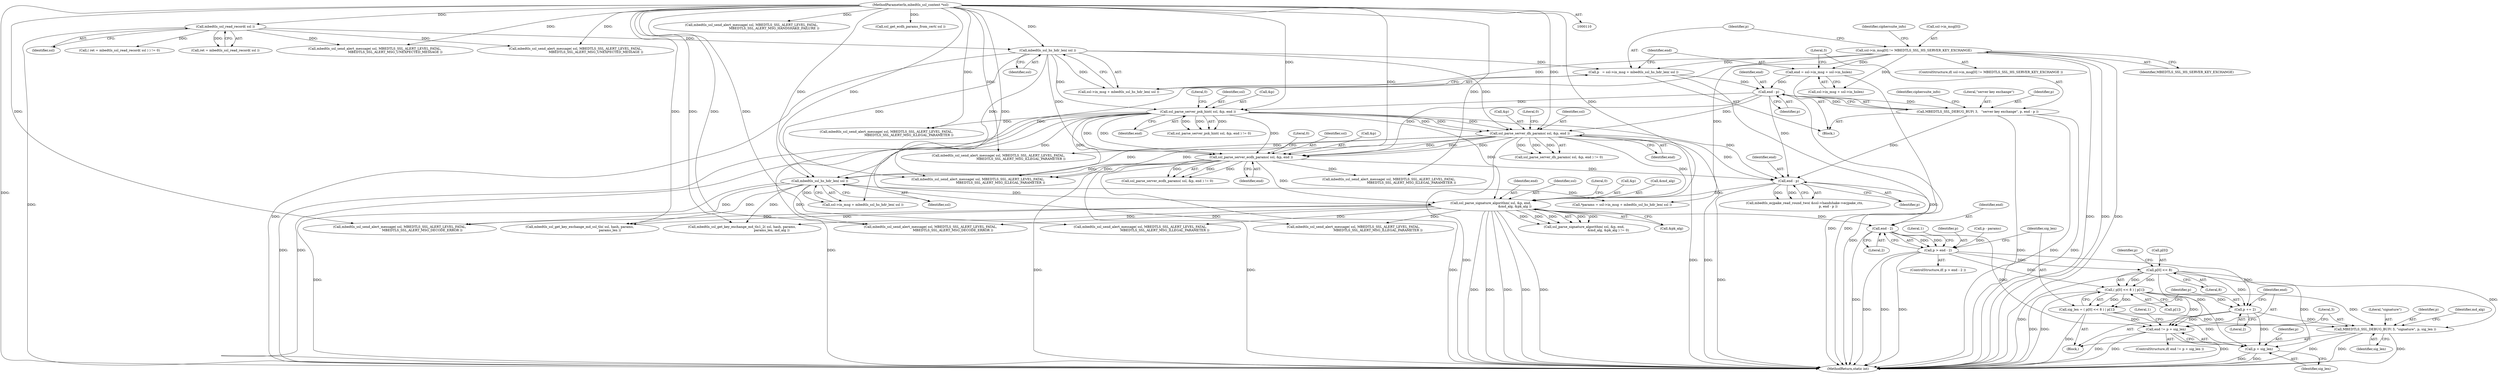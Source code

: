 digraph "0_mbedtls_027f84c69f4ef30c0693832a6c396ef19e563ca1@pointer" {
"1000567" [label="(Call,end - 2)"];
"1000435" [label="(Call,end - p)"];
"1000401" [label="(Call,ssl_parse_server_ecdh_params( ssl, &p, end ))"];
"1000274" [label="(Call,mbedtls_ssl_hs_hdr_len( ssl ))"];
"1000205" [label="(Call,mbedtls_ssl_read_record( ssl ))"];
"1000111" [label="(MethodParameterIn,mbedtls_ssl_context *ssl)"];
"1000363" [label="(Call,ssl_parse_server_dh_params( ssl, &p, end ))"];
"1000319" [label="(Call,ssl_parse_server_psk_hint( ssl, &p, end ))"];
"1000289" [label="(Call,end - p)"];
"1000276" [label="(Call,end = ssl->in_msg + ssl->in_hslen)"];
"1000232" [label="(Call,ssl->in_msg[0] != MBEDTLS_SSL_HS_SERVER_KEY_EXCHANGE)"];
"1000268" [label="(Call,p   = ssl->in_msg + mbedtls_ssl_hs_hdr_len( ssl ))"];
"1000285" [label="(Call,MBEDTLS_SSL_DEBUG_BUF( 3,   \"server key exchange\", p, end - p ))"];
"1000499" [label="(Call,ssl_parse_signature_algorithm( ssl, &p, end,\n                                               &md_alg, &pk_alg ))"];
"1000482" [label="(Call,mbedtls_ssl_hs_hdr_len( ssl ))"];
"1000565" [label="(Call,p > end - 2)"];
"1000583" [label="(Call,p[0] << 8)"];
"1000582" [label="(Call,( p[0] << 8 ) | p[1])"];
"1000580" [label="(Call,sig_len = ( p[0] << 8 ) | p[1])"];
"1000595" [label="(Call,end != p + sig_len)"];
"1000597" [label="(Call,p + sig_len)"];
"1000610" [label="(Call,MBEDTLS_SSL_DEBUG_BUF( 3, \"signature\", p, sig_len ))"];
"1000591" [label="(Call,p += 2)"];
"1000400" [label="(Call,ssl_parse_server_ecdh_params( ssl, &p, end ) != 0)"];
"1000275" [label="(Identifier,ssl)"];
"1000277" [label="(Identifier,end)"];
"1000597" [label="(Call,p + sig_len)"];
"1000463" [label="(Block,)"];
"1000367" [label="(Identifier,end)"];
"1000203" [label="(Call,ret = mbedtls_ssl_read_record( ssl ))"];
"1000406" [label="(Literal,0)"];
"1000760" [label="(MethodReturn,static int)"];
"1000503" [label="(Identifier,end)"];
"1000567" [label="(Call,end - 2)"];
"1000604" [label="(Call,mbedtls_ssl_send_alert_message( ssl, MBEDTLS_SSL_ALERT_LEVEL_FATAL,\n                                            MBEDTLS_SSL_ALERT_MSG_DECODE_ERROR ))"];
"1000364" [label="(Identifier,ssl)"];
"1000498" [label="(Call,ssl_parse_signature_algorithm( ssl, &p, end,\n                                               &md_alg, &pk_alg ) != 0)"];
"1000233" [label="(Call,ssl->in_msg[0])"];
"1000405" [label="(Identifier,end)"];
"1000362" [label="(Call,ssl_parse_server_dh_params( ssl, &p, end ) != 0)"];
"1000180" [label="(Call,mbedtls_ssl_send_alert_message( ssl, MBEDTLS_SSL_ALERT_LEVEL_FATAL,\n                                            MBEDTLS_SSL_ALERT_MSG_HANDSHAKE_FAILURE ))"];
"1000268" [label="(Call,p   = ssl->in_msg + mbedtls_ssl_hs_hdr_len( ssl ))"];
"1000225" [label="(Call,mbedtls_ssl_send_alert_message( ssl, MBEDTLS_SSL_ALERT_LEVEL_FATAL,\n                                        MBEDTLS_SSL_ALERT_MSG_UNEXPECTED_MESSAGE ))"];
"1000612" [label="(Literal,\"signature\")"];
"1000172" [label="(Call,ssl_get_ecdh_params_from_cert( ssl ))"];
"1000506" [label="(Call,&pk_alg)"];
"1000270" [label="(Call,ssl->in_msg + mbedtls_ssl_hs_hdr_len( ssl ))"];
"1000594" [label="(ControlStructure,if( end != p + sig_len ))"];
"1000596" [label="(Identifier,end)"];
"1000564" [label="(ControlStructure,if( p > end - 2 ))"];
"1000592" [label="(Identifier,p)"];
"1000329" [label="(Call,mbedtls_ssl_send_alert_message( ssl, MBEDTLS_SSL_ALERT_LEVEL_FATAL,\n                                            MBEDTLS_SSL_ALERT_MSG_ILLEGAL_PARAMETER ))"];
"1000324" [label="(Literal,0)"];
"1000568" [label="(Identifier,end)"];
"1000286" [label="(Literal,3)"];
"1000565" [label="(Call,p > end - 2)"];
"1000513" [label="(Call,mbedtls_ssl_send_alert_message( ssl, MBEDTLS_SSL_ALERT_LEVEL_FATAL,\n                                                MBEDTLS_SSL_ALERT_MSG_ILLEGAL_PARAMETER ))"];
"1000625" [label="(Call,mbedtls_ssl_get_key_exchange_md_ssl_tls( ssl, hash, params,\n                                                           params_len ))"];
"1000595" [label="(Call,end != p + sig_len)"];
"1000500" [label="(Identifier,ssl)"];
"1000588" [label="(Call,p[1])"];
"1000323" [label="(Identifier,end)"];
"1000437" [label="(Identifier,p)"];
"1000287" [label="(Literal,\"server key exchange\")"];
"1000232" [label="(Call,ssl->in_msg[0] != MBEDTLS_SSL_HS_SERVER_KEY_EXCHANGE)"];
"1000427" [label="(Call,mbedtls_ecjpake_read_round_two( &ssl->handshake->ecjpake_ctx,\n                                              p, end - p ))"];
"1000582" [label="(Call,( p[0] << 8 ) | p[1])"];
"1000613" [label="(Identifier,p)"];
"1000285" [label="(Call,MBEDTLS_SSL_DEBUG_BUF( 3,   \"server key exchange\", p, end - p ))"];
"1000499" [label="(Call,ssl_parse_signature_algorithm( ssl, &p, end,\n                                               &md_alg, &pk_alg ))"];
"1000291" [label="(Identifier,p)"];
"1000476" [label="(Call,*params = ssl->in_msg + mbedtls_ssl_hs_hdr_len( ssl ))"];
"1000411" [label="(Call,mbedtls_ssl_send_alert_message( ssl, MBEDTLS_SSL_ALERT_LEVEL_FATAL,\n                                            MBEDTLS_SSL_ALERT_MSG_ILLEGAL_PARAMETER ))"];
"1000435" [label="(Call,end - p)"];
"1000583" [label="(Call,p[0] << 8)"];
"1000569" [label="(Literal,2)"];
"1000447" [label="(Call,mbedtls_ssl_send_alert_message( ssl, MBEDTLS_SSL_ALERT_LEVEL_FATAL,\n                                            MBEDTLS_SSL_ALERT_MSG_ILLEGAL_PARAMETER ))"];
"1000647" [label="(Call,mbedtls_ssl_get_key_exchange_md_tls1_2( ssl, hash, params,\n                                                          params_len, md_alg ))"];
"1000269" [label="(Identifier,p)"];
"1000587" [label="(Literal,8)"];
"1000363" [label="(Call,ssl_parse_server_dh_params( ssl, &p, end ))"];
"1000318" [label="(Call,ssl_parse_server_psk_hint( ssl, &p, end ) != 0)"];
"1000244" [label="(Identifier,ciphersuite_info)"];
"1000478" [label="(Call,ssl->in_msg + mbedtls_ssl_hs_hdr_len( ssl ))"];
"1000614" [label="(Identifier,sig_len)"];
"1000290" [label="(Identifier,end)"];
"1000112" [label="(Block,)"];
"1000483" [label="(Identifier,ssl)"];
"1000238" [label="(Identifier,MBEDTLS_SSL_HS_SERVER_KEY_EXCHANGE)"];
"1000365" [label="(Call,&p)"];
"1000574" [label="(Call,mbedtls_ssl_send_alert_message( ssl, MBEDTLS_SSL_ALERT_LEVEL_FATAL,\n                                            MBEDTLS_SSL_ALERT_MSG_DECODE_ERROR ))"];
"1000617" [label="(Identifier,md_alg)"];
"1000401" [label="(Call,ssl_parse_server_ecdh_params( ssl, &p, end ))"];
"1000572" [label="(Literal,1)"];
"1000602" [label="(Literal,1)"];
"1000591" [label="(Call,p += 2)"];
"1000276" [label="(Call,end = ssl->in_msg + ssl->in_hslen)"];
"1000320" [label="(Identifier,ssl)"];
"1000262" [label="(Call,mbedtls_ssl_send_alert_message( ssl, MBEDTLS_SSL_ALERT_LEVEL_FATAL,\n                                        MBEDTLS_SSL_ALERT_MSG_UNEXPECTED_MESSAGE ))"];
"1000288" [label="(Identifier,p)"];
"1000580" [label="(Call,sig_len = ( p[0] << 8 ) | p[1])"];
"1000610" [label="(Call,MBEDTLS_SSL_DEBUG_BUF( 3, \"signature\", p, sig_len ))"];
"1000289" [label="(Call,end - p)"];
"1000599" [label="(Identifier,sig_len)"];
"1000598" [label="(Identifier,p)"];
"1000321" [label="(Call,&p)"];
"1000589" [label="(Identifier,p)"];
"1000584" [label="(Call,p[0])"];
"1000436" [label="(Identifier,end)"];
"1000368" [label="(Literal,0)"];
"1000581" [label="(Identifier,sig_len)"];
"1000296" [label="(Identifier,ciphersuite_info)"];
"1000508" [label="(Literal,0)"];
"1000205" [label="(Call,mbedtls_ssl_read_record( ssl ))"];
"1000402" [label="(Identifier,ssl)"];
"1000501" [label="(Call,&p)"];
"1000566" [label="(Identifier,p)"];
"1000487" [label="(Call,p - params)"];
"1000611" [label="(Literal,3)"];
"1000593" [label="(Literal,2)"];
"1000528" [label="(Call,mbedtls_ssl_send_alert_message( ssl, MBEDTLS_SSL_ALERT_LEVEL_FATAL,\n                                                MBEDTLS_SSL_ALERT_MSG_ILLEGAL_PARAMETER ))"];
"1000111" [label="(MethodParameterIn,mbedtls_ssl_context *ssl)"];
"1000231" [label="(ControlStructure,if( ssl->in_msg[0] != MBEDTLS_SSL_HS_SERVER_KEY_EXCHANGE ))"];
"1000373" [label="(Call,mbedtls_ssl_send_alert_message( ssl, MBEDTLS_SSL_ALERT_LEVEL_FATAL,\n                                            MBEDTLS_SSL_ALERT_MSG_ILLEGAL_PARAMETER ))"];
"1000206" [label="(Identifier,ssl)"];
"1000319" [label="(Call,ssl_parse_server_psk_hint( ssl, &p, end ))"];
"1000482" [label="(Call,mbedtls_ssl_hs_hdr_len( ssl ))"];
"1000504" [label="(Call,&md_alg)"];
"1000278" [label="(Call,ssl->in_msg + ssl->in_hslen)"];
"1000202" [label="(Call,( ret = mbedtls_ssl_read_record( ssl ) ) != 0)"];
"1000403" [label="(Call,&p)"];
"1000274" [label="(Call,mbedtls_ssl_hs_hdr_len( ssl ))"];
"1000567" -> "1000565"  [label="AST: "];
"1000567" -> "1000569"  [label="CFG: "];
"1000568" -> "1000567"  [label="AST: "];
"1000569" -> "1000567"  [label="AST: "];
"1000565" -> "1000567"  [label="CFG: "];
"1000567" -> "1000760"  [label="DDG: "];
"1000567" -> "1000565"  [label="DDG: "];
"1000567" -> "1000565"  [label="DDG: "];
"1000435" -> "1000567"  [label="DDG: "];
"1000499" -> "1000567"  [label="DDG: "];
"1000567" -> "1000595"  [label="DDG: "];
"1000435" -> "1000427"  [label="AST: "];
"1000435" -> "1000437"  [label="CFG: "];
"1000436" -> "1000435"  [label="AST: "];
"1000437" -> "1000435"  [label="AST: "];
"1000427" -> "1000435"  [label="CFG: "];
"1000435" -> "1000760"  [label="DDG: "];
"1000435" -> "1000427"  [label="DDG: "];
"1000435" -> "1000427"  [label="DDG: "];
"1000401" -> "1000435"  [label="DDG: "];
"1000289" -> "1000435"  [label="DDG: "];
"1000363" -> "1000435"  [label="DDG: "];
"1000319" -> "1000435"  [label="DDG: "];
"1000285" -> "1000435"  [label="DDG: "];
"1000435" -> "1000499"  [label="DDG: "];
"1000401" -> "1000400"  [label="AST: "];
"1000401" -> "1000405"  [label="CFG: "];
"1000402" -> "1000401"  [label="AST: "];
"1000403" -> "1000401"  [label="AST: "];
"1000405" -> "1000401"  [label="AST: "];
"1000406" -> "1000401"  [label="CFG: "];
"1000401" -> "1000760"  [label="DDG: "];
"1000401" -> "1000760"  [label="DDG: "];
"1000401" -> "1000760"  [label="DDG: "];
"1000401" -> "1000400"  [label="DDG: "];
"1000401" -> "1000400"  [label="DDG: "];
"1000401" -> "1000400"  [label="DDG: "];
"1000274" -> "1000401"  [label="DDG: "];
"1000363" -> "1000401"  [label="DDG: "];
"1000363" -> "1000401"  [label="DDG: "];
"1000363" -> "1000401"  [label="DDG: "];
"1000319" -> "1000401"  [label="DDG: "];
"1000319" -> "1000401"  [label="DDG: "];
"1000319" -> "1000401"  [label="DDG: "];
"1000111" -> "1000401"  [label="DDG: "];
"1000289" -> "1000401"  [label="DDG: "];
"1000401" -> "1000411"  [label="DDG: "];
"1000401" -> "1000447"  [label="DDG: "];
"1000401" -> "1000482"  [label="DDG: "];
"1000401" -> "1000499"  [label="DDG: "];
"1000274" -> "1000270"  [label="AST: "];
"1000274" -> "1000275"  [label="CFG: "];
"1000275" -> "1000274"  [label="AST: "];
"1000270" -> "1000274"  [label="CFG: "];
"1000274" -> "1000760"  [label="DDG: "];
"1000274" -> "1000268"  [label="DDG: "];
"1000274" -> "1000270"  [label="DDG: "];
"1000205" -> "1000274"  [label="DDG: "];
"1000111" -> "1000274"  [label="DDG: "];
"1000274" -> "1000319"  [label="DDG: "];
"1000274" -> "1000363"  [label="DDG: "];
"1000274" -> "1000447"  [label="DDG: "];
"1000274" -> "1000482"  [label="DDG: "];
"1000205" -> "1000203"  [label="AST: "];
"1000205" -> "1000206"  [label="CFG: "];
"1000206" -> "1000205"  [label="AST: "];
"1000203" -> "1000205"  [label="CFG: "];
"1000205" -> "1000760"  [label="DDG: "];
"1000205" -> "1000202"  [label="DDG: "];
"1000205" -> "1000203"  [label="DDG: "];
"1000111" -> "1000205"  [label="DDG: "];
"1000205" -> "1000225"  [label="DDG: "];
"1000205" -> "1000262"  [label="DDG: "];
"1000111" -> "1000110"  [label="AST: "];
"1000111" -> "1000760"  [label="DDG: "];
"1000111" -> "1000172"  [label="DDG: "];
"1000111" -> "1000180"  [label="DDG: "];
"1000111" -> "1000225"  [label="DDG: "];
"1000111" -> "1000262"  [label="DDG: "];
"1000111" -> "1000319"  [label="DDG: "];
"1000111" -> "1000329"  [label="DDG: "];
"1000111" -> "1000363"  [label="DDG: "];
"1000111" -> "1000373"  [label="DDG: "];
"1000111" -> "1000411"  [label="DDG: "];
"1000111" -> "1000447"  [label="DDG: "];
"1000111" -> "1000482"  [label="DDG: "];
"1000111" -> "1000499"  [label="DDG: "];
"1000111" -> "1000513"  [label="DDG: "];
"1000111" -> "1000528"  [label="DDG: "];
"1000111" -> "1000574"  [label="DDG: "];
"1000111" -> "1000604"  [label="DDG: "];
"1000111" -> "1000625"  [label="DDG: "];
"1000111" -> "1000647"  [label="DDG: "];
"1000363" -> "1000362"  [label="AST: "];
"1000363" -> "1000367"  [label="CFG: "];
"1000364" -> "1000363"  [label="AST: "];
"1000365" -> "1000363"  [label="AST: "];
"1000367" -> "1000363"  [label="AST: "];
"1000368" -> "1000363"  [label="CFG: "];
"1000363" -> "1000760"  [label="DDG: "];
"1000363" -> "1000760"  [label="DDG: "];
"1000363" -> "1000760"  [label="DDG: "];
"1000363" -> "1000362"  [label="DDG: "];
"1000363" -> "1000362"  [label="DDG: "];
"1000363" -> "1000362"  [label="DDG: "];
"1000319" -> "1000363"  [label="DDG: "];
"1000319" -> "1000363"  [label="DDG: "];
"1000319" -> "1000363"  [label="DDG: "];
"1000289" -> "1000363"  [label="DDG: "];
"1000363" -> "1000373"  [label="DDG: "];
"1000363" -> "1000447"  [label="DDG: "];
"1000363" -> "1000482"  [label="DDG: "];
"1000363" -> "1000499"  [label="DDG: "];
"1000319" -> "1000318"  [label="AST: "];
"1000319" -> "1000323"  [label="CFG: "];
"1000320" -> "1000319"  [label="AST: "];
"1000321" -> "1000319"  [label="AST: "];
"1000323" -> "1000319"  [label="AST: "];
"1000324" -> "1000319"  [label="CFG: "];
"1000319" -> "1000760"  [label="DDG: "];
"1000319" -> "1000760"  [label="DDG: "];
"1000319" -> "1000760"  [label="DDG: "];
"1000319" -> "1000318"  [label="DDG: "];
"1000319" -> "1000318"  [label="DDG: "];
"1000319" -> "1000318"  [label="DDG: "];
"1000289" -> "1000319"  [label="DDG: "];
"1000319" -> "1000329"  [label="DDG: "];
"1000319" -> "1000447"  [label="DDG: "];
"1000319" -> "1000482"  [label="DDG: "];
"1000319" -> "1000499"  [label="DDG: "];
"1000289" -> "1000285"  [label="AST: "];
"1000289" -> "1000291"  [label="CFG: "];
"1000290" -> "1000289"  [label="AST: "];
"1000291" -> "1000289"  [label="AST: "];
"1000285" -> "1000289"  [label="CFG: "];
"1000289" -> "1000760"  [label="DDG: "];
"1000289" -> "1000285"  [label="DDG: "];
"1000289" -> "1000285"  [label="DDG: "];
"1000276" -> "1000289"  [label="DDG: "];
"1000268" -> "1000289"  [label="DDG: "];
"1000276" -> "1000112"  [label="AST: "];
"1000276" -> "1000278"  [label="CFG: "];
"1000277" -> "1000276"  [label="AST: "];
"1000278" -> "1000276"  [label="AST: "];
"1000286" -> "1000276"  [label="CFG: "];
"1000276" -> "1000760"  [label="DDG: "];
"1000232" -> "1000276"  [label="DDG: "];
"1000232" -> "1000231"  [label="AST: "];
"1000232" -> "1000238"  [label="CFG: "];
"1000233" -> "1000232"  [label="AST: "];
"1000238" -> "1000232"  [label="AST: "];
"1000244" -> "1000232"  [label="CFG: "];
"1000269" -> "1000232"  [label="CFG: "];
"1000232" -> "1000760"  [label="DDG: "];
"1000232" -> "1000760"  [label="DDG: "];
"1000232" -> "1000760"  [label="DDG: "];
"1000232" -> "1000268"  [label="DDG: "];
"1000232" -> "1000270"  [label="DDG: "];
"1000232" -> "1000278"  [label="DDG: "];
"1000232" -> "1000476"  [label="DDG: "];
"1000232" -> "1000478"  [label="DDG: "];
"1000268" -> "1000112"  [label="AST: "];
"1000268" -> "1000270"  [label="CFG: "];
"1000269" -> "1000268"  [label="AST: "];
"1000270" -> "1000268"  [label="AST: "];
"1000277" -> "1000268"  [label="CFG: "];
"1000268" -> "1000760"  [label="DDG: "];
"1000285" -> "1000112"  [label="AST: "];
"1000286" -> "1000285"  [label="AST: "];
"1000287" -> "1000285"  [label="AST: "];
"1000288" -> "1000285"  [label="AST: "];
"1000296" -> "1000285"  [label="CFG: "];
"1000285" -> "1000760"  [label="DDG: "];
"1000285" -> "1000760"  [label="DDG: "];
"1000285" -> "1000760"  [label="DDG: "];
"1000499" -> "1000498"  [label="AST: "];
"1000499" -> "1000506"  [label="CFG: "];
"1000500" -> "1000499"  [label="AST: "];
"1000501" -> "1000499"  [label="AST: "];
"1000503" -> "1000499"  [label="AST: "];
"1000504" -> "1000499"  [label="AST: "];
"1000506" -> "1000499"  [label="AST: "];
"1000508" -> "1000499"  [label="CFG: "];
"1000499" -> "1000760"  [label="DDG: "];
"1000499" -> "1000760"  [label="DDG: "];
"1000499" -> "1000760"  [label="DDG: "];
"1000499" -> "1000760"  [label="DDG: "];
"1000499" -> "1000760"  [label="DDG: "];
"1000499" -> "1000498"  [label="DDG: "];
"1000499" -> "1000498"  [label="DDG: "];
"1000499" -> "1000498"  [label="DDG: "];
"1000499" -> "1000498"  [label="DDG: "];
"1000499" -> "1000498"  [label="DDG: "];
"1000482" -> "1000499"  [label="DDG: "];
"1000499" -> "1000513"  [label="DDG: "];
"1000499" -> "1000528"  [label="DDG: "];
"1000499" -> "1000574"  [label="DDG: "];
"1000499" -> "1000604"  [label="DDG: "];
"1000499" -> "1000625"  [label="DDG: "];
"1000499" -> "1000647"  [label="DDG: "];
"1000482" -> "1000478"  [label="AST: "];
"1000482" -> "1000483"  [label="CFG: "];
"1000483" -> "1000482"  [label="AST: "];
"1000478" -> "1000482"  [label="CFG: "];
"1000482" -> "1000760"  [label="DDG: "];
"1000482" -> "1000476"  [label="DDG: "];
"1000482" -> "1000478"  [label="DDG: "];
"1000482" -> "1000574"  [label="DDG: "];
"1000482" -> "1000604"  [label="DDG: "];
"1000482" -> "1000625"  [label="DDG: "];
"1000482" -> "1000647"  [label="DDG: "];
"1000565" -> "1000564"  [label="AST: "];
"1000566" -> "1000565"  [label="AST: "];
"1000572" -> "1000565"  [label="CFG: "];
"1000581" -> "1000565"  [label="CFG: "];
"1000565" -> "1000760"  [label="DDG: "];
"1000565" -> "1000760"  [label="DDG: "];
"1000565" -> "1000760"  [label="DDG: "];
"1000487" -> "1000565"  [label="DDG: "];
"1000565" -> "1000583"  [label="DDG: "];
"1000565" -> "1000582"  [label="DDG: "];
"1000565" -> "1000591"  [label="DDG: "];
"1000583" -> "1000582"  [label="AST: "];
"1000583" -> "1000587"  [label="CFG: "];
"1000584" -> "1000583"  [label="AST: "];
"1000587" -> "1000583"  [label="AST: "];
"1000589" -> "1000583"  [label="CFG: "];
"1000583" -> "1000760"  [label="DDG: "];
"1000583" -> "1000582"  [label="DDG: "];
"1000583" -> "1000582"  [label="DDG: "];
"1000583" -> "1000591"  [label="DDG: "];
"1000583" -> "1000595"  [label="DDG: "];
"1000583" -> "1000597"  [label="DDG: "];
"1000583" -> "1000610"  [label="DDG: "];
"1000582" -> "1000580"  [label="AST: "];
"1000582" -> "1000588"  [label="CFG: "];
"1000588" -> "1000582"  [label="AST: "];
"1000580" -> "1000582"  [label="CFG: "];
"1000582" -> "1000760"  [label="DDG: "];
"1000582" -> "1000760"  [label="DDG: "];
"1000582" -> "1000580"  [label="DDG: "];
"1000582" -> "1000580"  [label="DDG: "];
"1000582" -> "1000591"  [label="DDG: "];
"1000582" -> "1000595"  [label="DDG: "];
"1000582" -> "1000597"  [label="DDG: "];
"1000582" -> "1000610"  [label="DDG: "];
"1000580" -> "1000463"  [label="AST: "];
"1000581" -> "1000580"  [label="AST: "];
"1000592" -> "1000580"  [label="CFG: "];
"1000580" -> "1000760"  [label="DDG: "];
"1000580" -> "1000595"  [label="DDG: "];
"1000580" -> "1000597"  [label="DDG: "];
"1000580" -> "1000610"  [label="DDG: "];
"1000595" -> "1000594"  [label="AST: "];
"1000595" -> "1000597"  [label="CFG: "];
"1000596" -> "1000595"  [label="AST: "];
"1000597" -> "1000595"  [label="AST: "];
"1000602" -> "1000595"  [label="CFG: "];
"1000611" -> "1000595"  [label="CFG: "];
"1000595" -> "1000760"  [label="DDG: "];
"1000595" -> "1000760"  [label="DDG: "];
"1000595" -> "1000760"  [label="DDG: "];
"1000591" -> "1000595"  [label="DDG: "];
"1000597" -> "1000599"  [label="CFG: "];
"1000598" -> "1000597"  [label="AST: "];
"1000599" -> "1000597"  [label="AST: "];
"1000597" -> "1000760"  [label="DDG: "];
"1000597" -> "1000760"  [label="DDG: "];
"1000591" -> "1000597"  [label="DDG: "];
"1000610" -> "1000463"  [label="AST: "];
"1000610" -> "1000614"  [label="CFG: "];
"1000611" -> "1000610"  [label="AST: "];
"1000612" -> "1000610"  [label="AST: "];
"1000613" -> "1000610"  [label="AST: "];
"1000614" -> "1000610"  [label="AST: "];
"1000617" -> "1000610"  [label="CFG: "];
"1000610" -> "1000760"  [label="DDG: "];
"1000610" -> "1000760"  [label="DDG: "];
"1000610" -> "1000760"  [label="DDG: "];
"1000591" -> "1000610"  [label="DDG: "];
"1000591" -> "1000463"  [label="AST: "];
"1000591" -> "1000593"  [label="CFG: "];
"1000592" -> "1000591"  [label="AST: "];
"1000593" -> "1000591"  [label="AST: "];
"1000596" -> "1000591"  [label="CFG: "];
}
